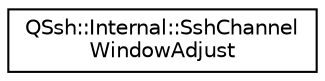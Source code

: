 digraph "Graphical Class Hierarchy"
{
  edge [fontname="Helvetica",fontsize="10",labelfontname="Helvetica",labelfontsize="10"];
  node [fontname="Helvetica",fontsize="10",shape=record];
  rankdir="LR";
  Node0 [label="QSsh::Internal::SshChannel\lWindowAdjust",height=0.2,width=0.4,color="black", fillcolor="white", style="filled",URL="$struct_q_ssh_1_1_internal_1_1_ssh_channel_window_adjust.html"];
}
